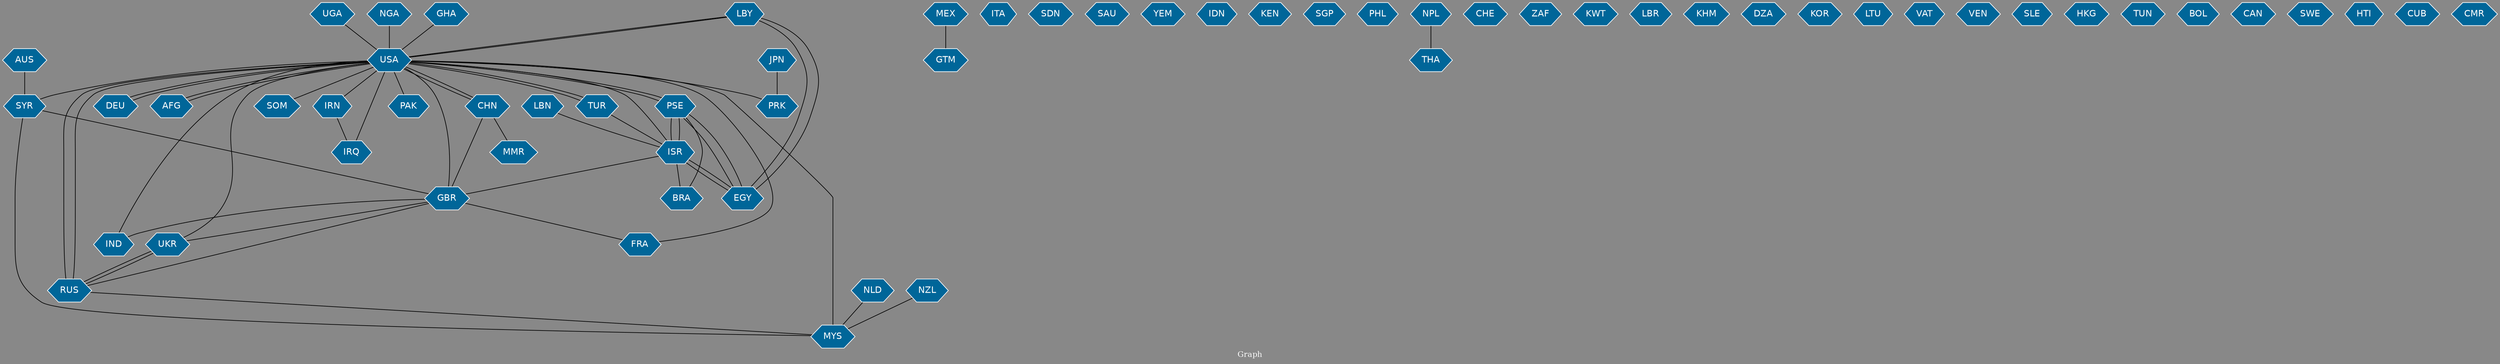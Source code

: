 // Countries together in item graph
graph {
	graph [bgcolor="#888888" fontcolor=white fontsize=12 label="Graph" outputorder=edgesfirst overlap=prism]
	node [color=white fillcolor="#006699" fontcolor=white fontname=Helvetica shape=hexagon style=filled]
	edge [arrowhead=open color=black fontcolor=white fontname=Courier fontsize=12]
		LBY [label=LBY]
		SYR [label=SYR]
		MEX [label=MEX]
		GTM [label=GTM]
		UKR [label=UKR]
		PAK [label=PAK]
		USA [label=USA]
		GBR [label=GBR]
		RUS [label=RUS]
		CHN [label=CHN]
		NGA [label=NGA]
		FRA [label=FRA]
		EGY [label=EGY]
		ISR [label=ISR]
		ITA [label=ITA]
		AUS [label=AUS]
		PSE [label=PSE]
		MYS [label=MYS]
		TUR [label=TUR]
		SDN [label=SDN]
		IND [label=IND]
		SAU [label=SAU]
		YEM [label=YEM]
		NLD [label=NLD]
		IDN [label=IDN]
		DEU [label=DEU]
		KEN [label=KEN]
		SGP [label=SGP]
		AFG [label=AFG]
		IRQ [label=IRQ]
		PHL [label=PHL]
		NPL [label=NPL]
		THA [label=THA]
		CHE [label=CHE]
		ZAF [label=ZAF]
		GHA [label=GHA]
		KWT [label=KWT]
		LBR [label=LBR]
		KHM [label=KHM]
		IRN [label=IRN]
		JPN [label=JPN]
		DZA [label=DZA]
		PRK [label=PRK]
		KOR [label=KOR]
		LTU [label=LTU]
		VAT [label=VAT]
		VEN [label=VEN]
		SLE [label=SLE]
		HKG [label=HKG]
		BRA [label=BRA]
		TUN [label=TUN]
		NZL [label=NZL]
		BOL [label=BOL]
		CAN [label=CAN]
		SWE [label=SWE]
		HTI [label=HTI]
		MMR [label=MMR]
		UGA [label=UGA]
		CUB [label=CUB]
		CMR [label=CMR]
		SOM [label=SOM]
		LBN [label=LBN]
			ISR -- GBR [weight=1]
			ISR -- PSE [weight=18]
			NGA -- USA [weight=1]
			UKR -- RUS [weight=2]
			USA -- MYS [weight=1]
			GBR -- FRA [weight=1]
			CHN -- USA [weight=2]
			EGY -- PSE [weight=1]
			IRN -- IRQ [weight=1]
			GHA -- USA [weight=1]
			CHN -- GBR [weight=1]
			NPL -- THA [weight=1]
			TUR -- ISR [weight=1]
			BRA -- PSE [weight=1]
			PSE -- EGY [weight=2]
			EGY -- ISR [weight=1]
			LBN -- ISR [weight=1]
			IND -- USA [weight=1]
			UGA -- USA [weight=1]
			AUS -- SYR [weight=1]
			USA -- AFG [weight=1]
			USA -- PSE [weight=1]
			USA -- IRQ [weight=1]
			CHN -- MMR [weight=1]
			MEX -- GTM [weight=1]
			USA -- SOM [weight=1]
			USA -- SYR [weight=2]
			AFG -- USA [weight=1]
			GBR -- UKR [weight=1]
			JPN -- PRK [weight=1]
			USA -- LBY [weight=1]
			MYS -- SYR [weight=1]
			GBR -- IND [weight=1]
			USA -- TUR [weight=1]
			RUS -- USA [weight=8]
			DEU -- USA [weight=1]
			RUS -- UKR [weight=5]
			PSE -- USA [weight=4]
			USA -- FRA [weight=1]
			ISR -- BRA [weight=1]
			RUS -- GBR [weight=1]
			PSE -- ISR [weight=21]
			LBY -- USA [weight=1]
			ISR -- USA [weight=3]
			USA -- CHN [weight=3]
			RUS -- MYS [weight=1]
			UKR -- USA [weight=2]
			LBY -- EGY [weight=1]
			ISR -- EGY [weight=2]
			EGY -- LBY [weight=1]
			TUR -- USA [weight=2]
			USA -- RUS [weight=3]
			SYR -- GBR [weight=1]
			USA -- GBR [weight=2]
			NLD -- MYS [weight=1]
			USA -- DEU [weight=3]
			USA -- IRN [weight=1]
			USA -- PAK [weight=2]
			NZL -- MYS [weight=1]
			USA -- PRK [weight=1]
}